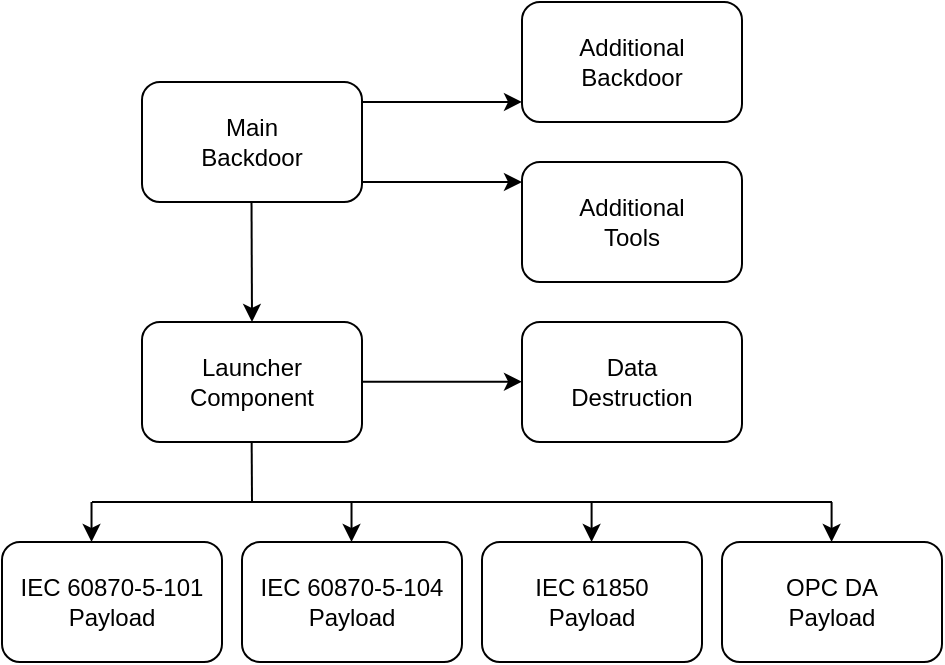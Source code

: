 <mxfile version="26.1.3">
  <diagram name="Page-1" id="C0442y0W33Tc49zN1pSF">
    <mxGraphModel dx="546" dy="777" grid="0" gridSize="10" guides="1" tooltips="1" connect="1" arrows="1" fold="1" page="1" pageScale="1" pageWidth="1169" pageHeight="827" math="0" shadow="0">
      <root>
        <mxCell id="0" />
        <mxCell id="1" parent="0" />
        <mxCell id="f6I67G7jqLtZipKl-iz8-1" value="&lt;div&gt;Main&lt;/div&gt;&lt;div&gt;Backdoor&lt;/div&gt;" style="rounded=1;whiteSpace=wrap;html=1;" vertex="1" parent="1">
          <mxGeometry x="170" y="180" width="110" height="60" as="geometry" />
        </mxCell>
        <mxCell id="f6I67G7jqLtZipKl-iz8-2" value="&lt;div&gt;Additional&lt;/div&gt;&lt;div&gt;Backdoor&lt;/div&gt;" style="rounded=1;whiteSpace=wrap;html=1;" vertex="1" parent="1">
          <mxGeometry x="360" y="140" width="110" height="60" as="geometry" />
        </mxCell>
        <mxCell id="f6I67G7jqLtZipKl-iz8-3" value="&lt;div&gt;Additional&lt;/div&gt;&lt;div&gt;Tools&lt;/div&gt;" style="rounded=1;whiteSpace=wrap;html=1;" vertex="1" parent="1">
          <mxGeometry x="360" y="220" width="110" height="60" as="geometry" />
        </mxCell>
        <mxCell id="f6I67G7jqLtZipKl-iz8-5" value="&lt;div&gt;Launcher&lt;/div&gt;&lt;div&gt;Component&lt;/div&gt;" style="rounded=1;whiteSpace=wrap;html=1;" vertex="1" parent="1">
          <mxGeometry x="170" y="300" width="110" height="60" as="geometry" />
        </mxCell>
        <mxCell id="f6I67G7jqLtZipKl-iz8-6" value="&lt;div&gt;Data&lt;/div&gt;&lt;div&gt;Destruction&lt;/div&gt;" style="rounded=1;whiteSpace=wrap;html=1;" vertex="1" parent="1">
          <mxGeometry x="360" y="300" width="110" height="60" as="geometry" />
        </mxCell>
        <mxCell id="f6I67G7jqLtZipKl-iz8-7" value="IEC 60870-5-101 Payload" style="rounded=1;whiteSpace=wrap;html=1;" vertex="1" parent="1">
          <mxGeometry x="100" y="410" width="110" height="60" as="geometry" />
        </mxCell>
        <mxCell id="f6I67G7jqLtZipKl-iz8-8" value="IEC 60870-5-104 Payload" style="rounded=1;whiteSpace=wrap;html=1;" vertex="1" parent="1">
          <mxGeometry x="220" y="410" width="110" height="60" as="geometry" />
        </mxCell>
        <mxCell id="f6I67G7jqLtZipKl-iz8-9" value="&lt;div&gt;IEC 61850&lt;/div&gt;&lt;div&gt;Payload&lt;/div&gt;" style="rounded=1;whiteSpace=wrap;html=1;" vertex="1" parent="1">
          <mxGeometry x="340" y="410" width="110" height="60" as="geometry" />
        </mxCell>
        <mxCell id="f6I67G7jqLtZipKl-iz8-10" value="&lt;div&gt;OPC DA&lt;/div&gt;&lt;div&gt;Payload&lt;/div&gt;" style="rounded=1;whiteSpace=wrap;html=1;" vertex="1" parent="1">
          <mxGeometry x="460" y="410" width="110" height="60" as="geometry" />
        </mxCell>
        <mxCell id="f6I67G7jqLtZipKl-iz8-11" value="" style="endArrow=classic;html=1;rounded=0;entryX=0;entryY=0.833;entryDx=0;entryDy=0;entryPerimeter=0;" edge="1" parent="1" target="f6I67G7jqLtZipKl-iz8-2">
          <mxGeometry width="50" height="50" relative="1" as="geometry">
            <mxPoint x="280" y="190" as="sourcePoint" />
            <mxPoint x="340" y="190" as="targetPoint" />
          </mxGeometry>
        </mxCell>
        <mxCell id="f6I67G7jqLtZipKl-iz8-12" value="" style="endArrow=classic;html=1;rounded=0;entryX=0;entryY=0.833;entryDx=0;entryDy=0;entryPerimeter=0;" edge="1" parent="1">
          <mxGeometry width="50" height="50" relative="1" as="geometry">
            <mxPoint x="280" y="230" as="sourcePoint" />
            <mxPoint x="360" y="230" as="targetPoint" />
          </mxGeometry>
        </mxCell>
        <mxCell id="f6I67G7jqLtZipKl-iz8-13" value="" style="endArrow=classic;html=1;rounded=0;entryX=0;entryY=0.833;entryDx=0;entryDy=0;entryPerimeter=0;" edge="1" parent="1">
          <mxGeometry width="50" height="50" relative="1" as="geometry">
            <mxPoint x="280" y="329.83" as="sourcePoint" />
            <mxPoint x="360" y="329.83" as="targetPoint" />
          </mxGeometry>
        </mxCell>
        <mxCell id="f6I67G7jqLtZipKl-iz8-14" value="" style="endArrow=classic;html=1;rounded=0;entryX=0.5;entryY=0;entryDx=0;entryDy=0;" edge="1" parent="1" target="f6I67G7jqLtZipKl-iz8-5">
          <mxGeometry width="50" height="50" relative="1" as="geometry">
            <mxPoint x="224.76" y="240" as="sourcePoint" />
            <mxPoint x="224.76" y="270" as="targetPoint" />
          </mxGeometry>
        </mxCell>
        <mxCell id="f6I67G7jqLtZipKl-iz8-15" value="" style="endArrow=classic;html=1;rounded=0;movable=1;resizable=1;rotatable=1;deletable=1;editable=1;locked=0;connectable=1;" edge="1" parent="1">
          <mxGeometry width="50" height="50" relative="1" as="geometry">
            <mxPoint x="144.76" y="390" as="sourcePoint" />
            <mxPoint x="144.76" y="410" as="targetPoint" />
          </mxGeometry>
        </mxCell>
        <mxCell id="f6I67G7jqLtZipKl-iz8-16" value="" style="endArrow=classic;html=1;rounded=0;" edge="1" parent="1">
          <mxGeometry width="50" height="50" relative="1" as="geometry">
            <mxPoint x="274.76" y="390" as="sourcePoint" />
            <mxPoint x="274.76" y="410" as="targetPoint" />
          </mxGeometry>
        </mxCell>
        <mxCell id="f6I67G7jqLtZipKl-iz8-17" value="" style="endArrow=classic;html=1;rounded=0;" edge="1" parent="1">
          <mxGeometry width="50" height="50" relative="1" as="geometry">
            <mxPoint x="394.8" y="390" as="sourcePoint" />
            <mxPoint x="394.8" y="410" as="targetPoint" />
          </mxGeometry>
        </mxCell>
        <mxCell id="f6I67G7jqLtZipKl-iz8-19" value="" style="endArrow=classic;html=1;rounded=0;" edge="1" parent="1">
          <mxGeometry width="50" height="50" relative="1" as="geometry">
            <mxPoint x="514.8" y="390" as="sourcePoint" />
            <mxPoint x="514.8" y="410" as="targetPoint" />
          </mxGeometry>
        </mxCell>
        <mxCell id="f6I67G7jqLtZipKl-iz8-20" value="" style="endArrow=none;html=1;rounded=0;" edge="1" parent="1">
          <mxGeometry width="50" height="50" relative="1" as="geometry">
            <mxPoint x="145" y="390" as="sourcePoint" />
            <mxPoint x="515" y="390" as="targetPoint" />
          </mxGeometry>
        </mxCell>
        <mxCell id="f6I67G7jqLtZipKl-iz8-21" value="" style="endArrow=none;html=1;rounded=0;" edge="1" parent="1">
          <mxGeometry width="50" height="50" relative="1" as="geometry">
            <mxPoint x="225" y="390" as="sourcePoint" />
            <mxPoint x="224.83" y="360" as="targetPoint" />
          </mxGeometry>
        </mxCell>
      </root>
    </mxGraphModel>
  </diagram>
</mxfile>
